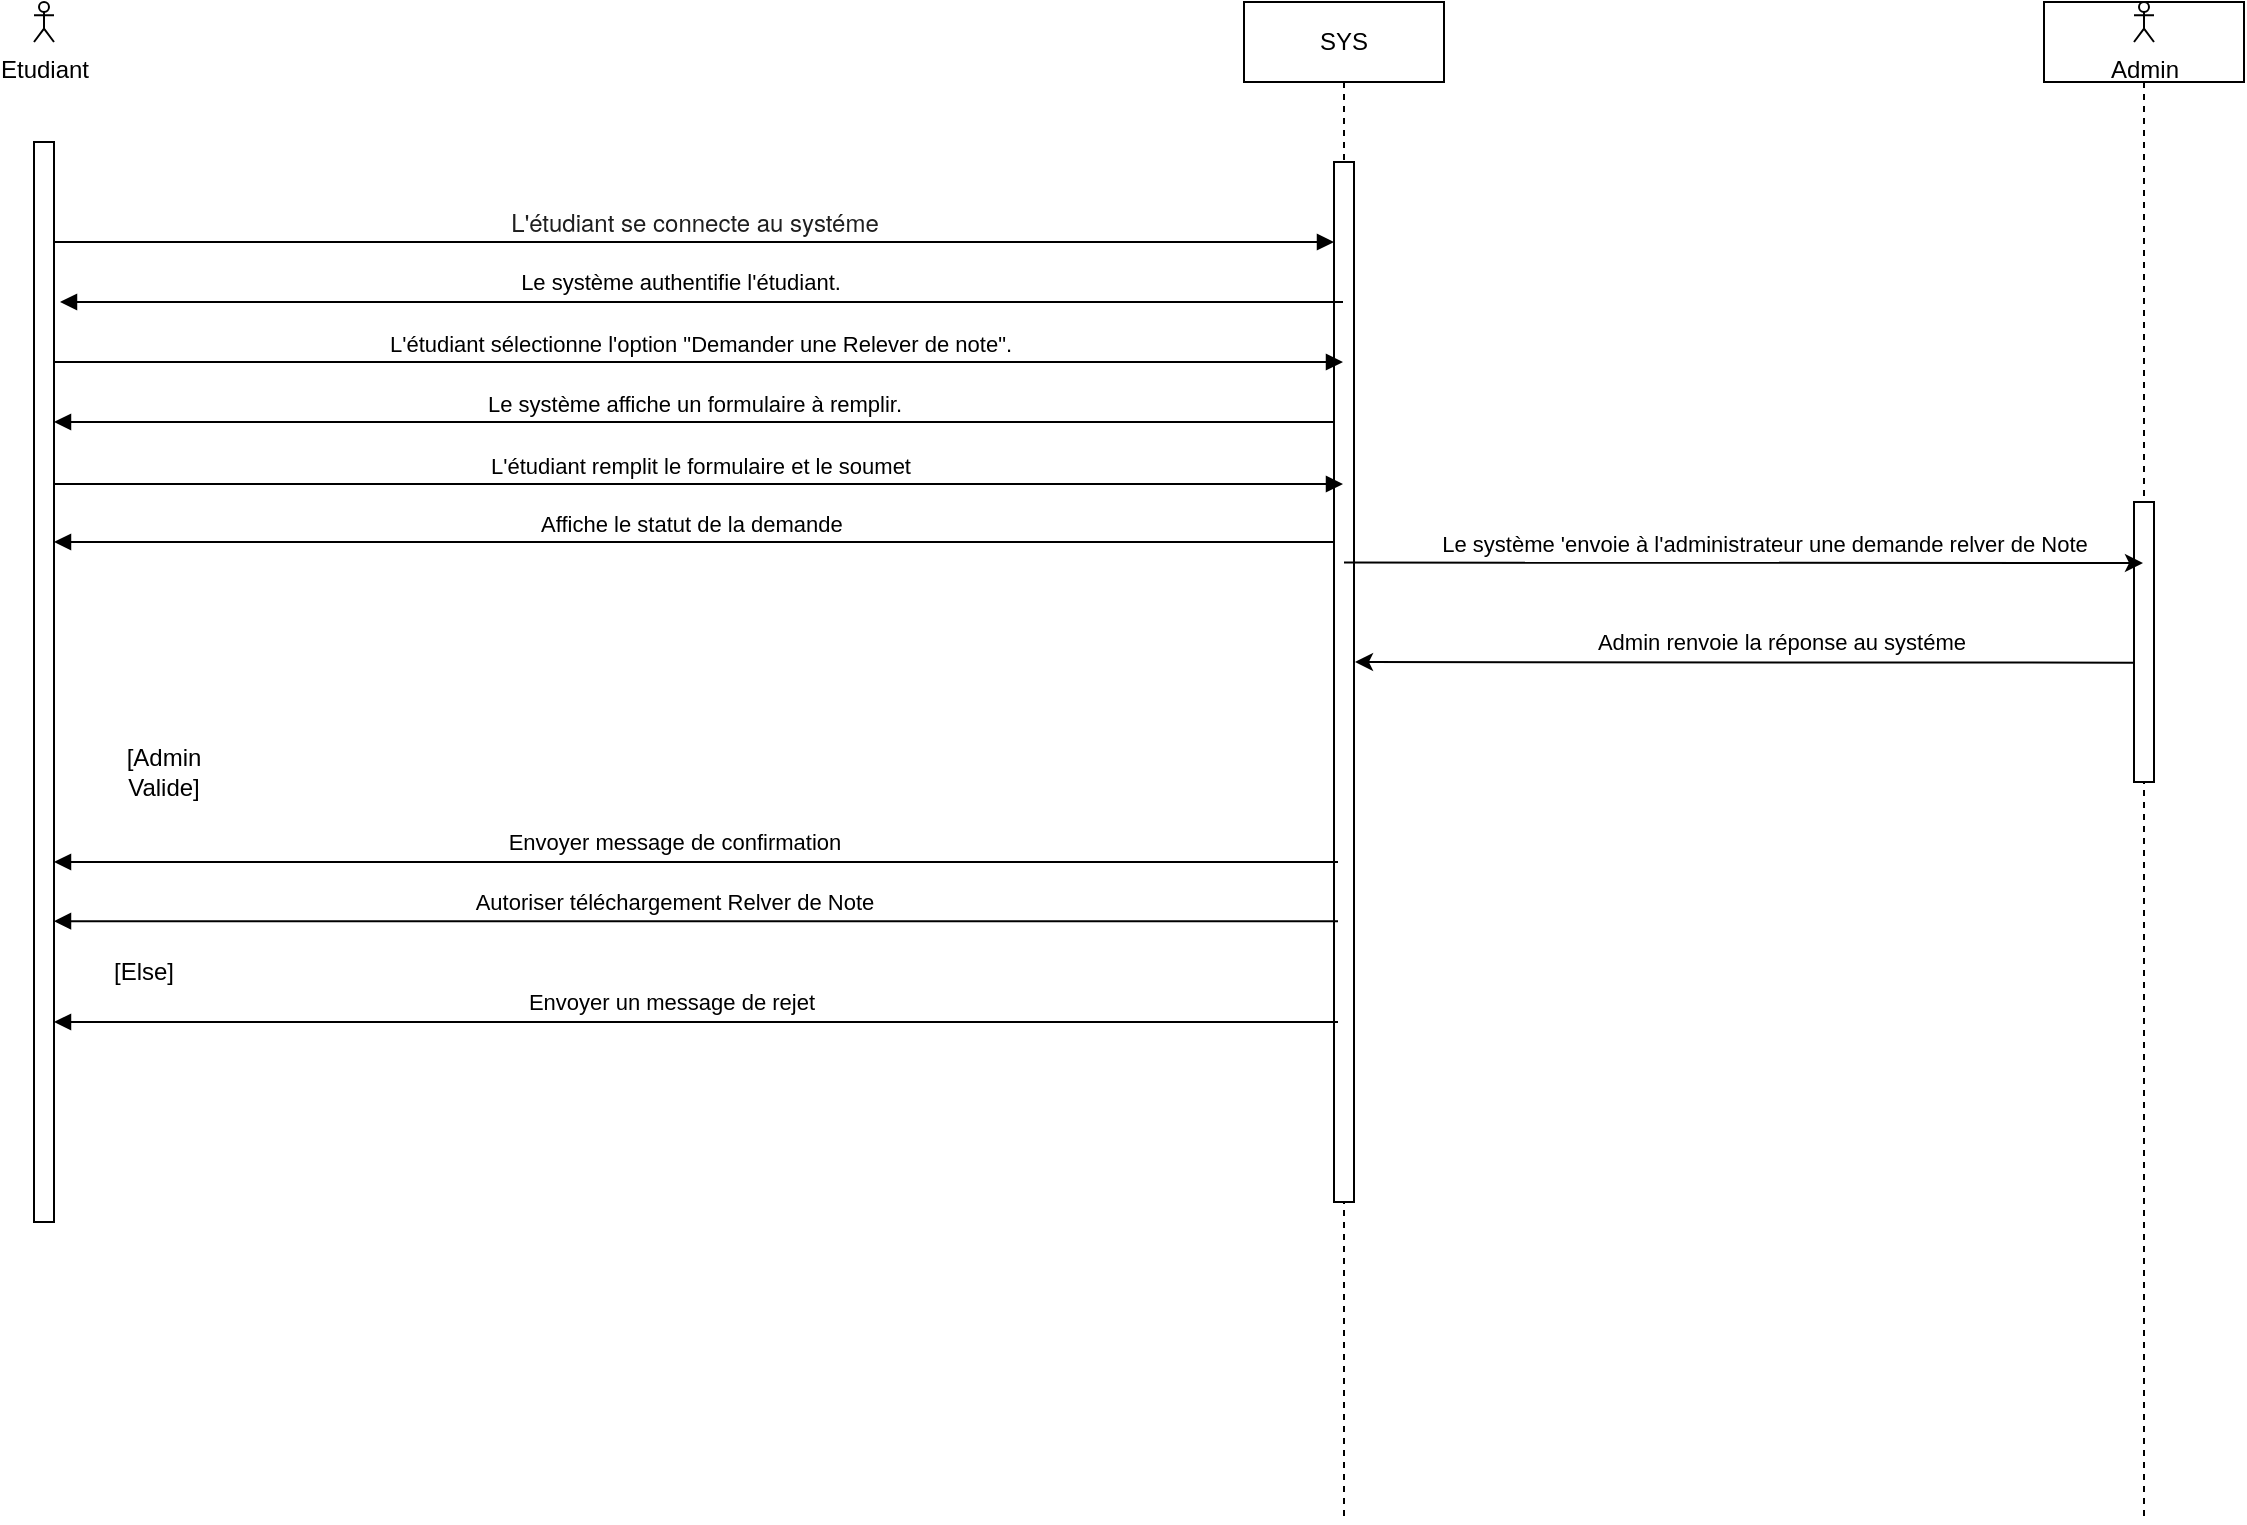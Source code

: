 <mxfile version="24.2.1" type="github">
  <diagram name="Page-1" id="2YBvvXClWsGukQMizWep">
    <mxGraphModel dx="1156" dy="600" grid="1" gridSize="10" guides="1" tooltips="1" connect="1" arrows="1" fold="1" page="1" pageScale="1" pageWidth="850" pageHeight="1100" math="0" shadow="0">
      <root>
        <mxCell id="0" />
        <mxCell id="1" parent="0" />
        <mxCell id="s_QJNPCMWic4lnKFBkZQ-1" value="" style="html=1;points=[];perimeter=orthogonalPerimeter;outlineConnect=0;targetShapes=umlLifeline;portConstraint=eastwest;newEdgeStyle={&quot;edgeStyle&quot;:&quot;elbowEdgeStyle&quot;,&quot;elbow&quot;:&quot;vertical&quot;,&quot;curved&quot;:0,&quot;rounded&quot;:0};" vertex="1" parent="1">
          <mxGeometry x="85" y="70" width="10" height="540" as="geometry" />
        </mxCell>
        <mxCell id="s_QJNPCMWic4lnKFBkZQ-2" value="SYS" style="shape=umlLifeline;perimeter=lifelinePerimeter;whiteSpace=wrap;html=1;container=0;dropTarget=0;collapsible=0;recursiveResize=0;outlineConnect=0;portConstraint=eastwest;newEdgeStyle={&quot;edgeStyle&quot;:&quot;elbowEdgeStyle&quot;,&quot;elbow&quot;:&quot;vertical&quot;,&quot;curved&quot;:0,&quot;rounded&quot;:0};" vertex="1" parent="1">
          <mxGeometry x="690" width="100" height="760" as="geometry" />
        </mxCell>
        <mxCell id="s_QJNPCMWic4lnKFBkZQ-3" value="" style="html=1;points=[];perimeter=orthogonalPerimeter;outlineConnect=0;targetShapes=umlLifeline;portConstraint=eastwest;newEdgeStyle={&quot;edgeStyle&quot;:&quot;elbowEdgeStyle&quot;,&quot;elbow&quot;:&quot;vertical&quot;,&quot;curved&quot;:0,&quot;rounded&quot;:0};" vertex="1" parent="s_QJNPCMWic4lnKFBkZQ-2">
          <mxGeometry x="45" y="80" width="10" height="520" as="geometry" />
        </mxCell>
        <mxCell id="s_QJNPCMWic4lnKFBkZQ-4" value="&lt;div style=&quot;text-align: left;&quot;&gt;&lt;font style=&quot;font-size: 12px;&quot; face=&quot;Google Sans, Helvetica Neue, sans-serif&quot; color=&quot;#1f1f1f&quot;&gt;L&#39;étudiant se connecte au systéme&lt;/font&gt;&lt;/div&gt;" style="html=1;verticalAlign=bottom;endArrow=block;edgeStyle=elbowEdgeStyle;elbow=horizontal;curved=0;rounded=0;" edge="1" parent="1" source="s_QJNPCMWic4lnKFBkZQ-1" target="s_QJNPCMWic4lnKFBkZQ-3">
          <mxGeometry relative="1" as="geometry">
            <mxPoint x="195" y="130" as="sourcePoint" />
            <Array as="points">
              <mxPoint x="180" y="120" />
            </Array>
            <mxPoint as="offset" />
          </mxGeometry>
        </mxCell>
        <mxCell id="s_QJNPCMWic4lnKFBkZQ-5" value="Etudiant" style="shape=umlActor;verticalLabelPosition=bottom;verticalAlign=top;html=1;" vertex="1" parent="1">
          <mxGeometry x="85" width="10" height="20" as="geometry" />
        </mxCell>
        <mxCell id="s_QJNPCMWic4lnKFBkZQ-6" value="" style="html=1;verticalAlign=bottom;endArrow=block;edgeStyle=elbowEdgeStyle;elbow=vertical;curved=0;rounded=0;" edge="1" parent="1" source="s_QJNPCMWic4lnKFBkZQ-2">
          <mxGeometry x="-0.001" relative="1" as="geometry">
            <mxPoint x="263" y="150" as="sourcePoint" />
            <Array as="points">
              <mxPoint x="188" y="150" />
            </Array>
            <mxPoint x="98" y="150" as="targetPoint" />
            <mxPoint as="offset" />
          </mxGeometry>
        </mxCell>
        <mxCell id="s_QJNPCMWic4lnKFBkZQ-7" value="Le système authentifie l&#39;étudiant." style="edgeLabel;html=1;align=center;verticalAlign=middle;resizable=0;points=[];" vertex="1" connectable="0" parent="s_QJNPCMWic4lnKFBkZQ-6">
          <mxGeometry x="0.04" y="4" relative="1" as="geometry">
            <mxPoint x="2" y="-14" as="offset" />
          </mxGeometry>
        </mxCell>
        <mxCell id="s_QJNPCMWic4lnKFBkZQ-8" value="L&#39;étudiant sélectionne l&#39;option &quot;Demander une Relever de note&quot;." style="html=1;verticalAlign=bottom;endArrow=block;edgeStyle=elbowEdgeStyle;elbow=horizontal;curved=0;rounded=0;" edge="1" parent="1" target="s_QJNPCMWic4lnKFBkZQ-2">
          <mxGeometry relative="1" as="geometry">
            <mxPoint x="95" y="180" as="sourcePoint" />
            <Array as="points">
              <mxPoint x="180" y="180" />
            </Array>
            <mxPoint x="265" y="180" as="targetPoint" />
          </mxGeometry>
        </mxCell>
        <mxCell id="s_QJNPCMWic4lnKFBkZQ-9" value="Le système affiche un formulaire à remplir." style="html=1;verticalAlign=bottom;endArrow=block;edgeStyle=elbowEdgeStyle;elbow=vertical;curved=0;rounded=0;" edge="1" parent="1">
          <mxGeometry relative="1" as="geometry">
            <mxPoint x="734.5" y="210" as="sourcePoint" />
            <Array as="points">
              <mxPoint x="185" y="210" />
            </Array>
            <mxPoint x="95" y="210" as="targetPoint" />
          </mxGeometry>
        </mxCell>
        <mxCell id="s_QJNPCMWic4lnKFBkZQ-10" value="L&#39;étudiant remplit le formulaire et le soumet" style="html=1;verticalAlign=bottom;endArrow=block;edgeStyle=elbowEdgeStyle;elbow=vertical;curved=0;rounded=0;" edge="1" parent="1">
          <mxGeometry x="0.001" relative="1" as="geometry">
            <mxPoint x="95" y="241" as="sourcePoint" />
            <Array as="points">
              <mxPoint x="180" y="241" />
            </Array>
            <mxPoint x="739.5" y="241" as="targetPoint" />
            <mxPoint as="offset" />
          </mxGeometry>
        </mxCell>
        <mxCell id="s_QJNPCMWic4lnKFBkZQ-11" value="" style="shape=umlLifeline;perimeter=lifelinePerimeter;whiteSpace=wrap;html=1;container=0;dropTarget=0;collapsible=0;recursiveResize=0;outlineConnect=0;portConstraint=eastwest;newEdgeStyle={&quot;edgeStyle&quot;:&quot;elbowEdgeStyle&quot;,&quot;elbow&quot;:&quot;vertical&quot;,&quot;curved&quot;:0,&quot;rounded&quot;:0};" vertex="1" parent="1">
          <mxGeometry x="1090" width="100" height="760" as="geometry" />
        </mxCell>
        <mxCell id="s_QJNPCMWic4lnKFBkZQ-12" value="" style="html=1;points=[];perimeter=orthogonalPerimeter;outlineConnect=0;targetShapes=umlLifeline;portConstraint=eastwest;newEdgeStyle={&quot;edgeStyle&quot;:&quot;elbowEdgeStyle&quot;,&quot;elbow&quot;:&quot;vertical&quot;,&quot;curved&quot;:0,&quot;rounded&quot;:0};" vertex="1" parent="s_QJNPCMWic4lnKFBkZQ-11">
          <mxGeometry x="45" y="250" width="10" height="140" as="geometry" />
        </mxCell>
        <mxCell id="s_QJNPCMWic4lnKFBkZQ-13" value="Admin" style="shape=umlActor;verticalLabelPosition=bottom;verticalAlign=top;html=1;" vertex="1" parent="1">
          <mxGeometry x="1135" width="10" height="20" as="geometry" />
        </mxCell>
        <mxCell id="s_QJNPCMWic4lnKFBkZQ-14" value="" style="edgeStyle=elbowEdgeStyle;rounded=0;orthogonalLoop=1;jettySize=auto;html=1;elbow=vertical;curved=0;" edge="1" parent="1">
          <mxGeometry relative="1" as="geometry">
            <mxPoint x="1135.0" y="330.353" as="sourcePoint" />
            <mxPoint x="745.5" y="330.003" as="targetPoint" />
          </mxGeometry>
        </mxCell>
        <mxCell id="s_QJNPCMWic4lnKFBkZQ-15" value="Admin renvoie la réponse au systéme&amp;nbsp;" style="edgeLabel;html=1;align=center;verticalAlign=middle;resizable=0;points=[];" vertex="1" connectable="0" parent="s_QJNPCMWic4lnKFBkZQ-14">
          <mxGeometry x="-0.085" y="2" relative="1" as="geometry">
            <mxPoint x="3" y="-12" as="offset" />
          </mxGeometry>
        </mxCell>
        <mxCell id="s_QJNPCMWic4lnKFBkZQ-16" value="" style="edgeStyle=elbowEdgeStyle;rounded=0;orthogonalLoop=1;jettySize=auto;html=1;elbow=vertical;curved=0;" edge="1" parent="1" target="s_QJNPCMWic4lnKFBkZQ-11">
          <mxGeometry relative="1" as="geometry">
            <mxPoint x="740" y="280.3" as="sourcePoint" />
            <mxPoint x="820.0" y="280.43" as="targetPoint" />
          </mxGeometry>
        </mxCell>
        <mxCell id="s_QJNPCMWic4lnKFBkZQ-17" value="Le système &#39;envoie à l&#39;administrateur une demande relver de Note" style="edgeLabel;html=1;align=center;verticalAlign=middle;resizable=0;points=[];" vertex="1" connectable="0" parent="s_QJNPCMWic4lnKFBkZQ-16">
          <mxGeometry x="0.064" y="1" relative="1" as="geometry">
            <mxPoint x="-3" y="-9" as="offset" />
          </mxGeometry>
        </mxCell>
        <mxCell id="s_QJNPCMWic4lnKFBkZQ-18" value="[Admin Valide]" style="text;html=1;strokeColor=none;fillColor=none;align=center;verticalAlign=middle;whiteSpace=wrap;rounded=0;" vertex="1" parent="1">
          <mxGeometry x="120" y="370" width="60" height="30" as="geometry" />
        </mxCell>
        <mxCell id="s_QJNPCMWic4lnKFBkZQ-19" value="" style="html=1;verticalAlign=bottom;endArrow=block;edgeStyle=elbowEdgeStyle;elbow=vertical;curved=0;rounded=0;" edge="1" parent="1">
          <mxGeometry x="-0.001" relative="1" as="geometry">
            <mxPoint x="737" y="430" as="sourcePoint" />
            <Array as="points">
              <mxPoint x="185" y="430" />
            </Array>
            <mxPoint x="95" y="430" as="targetPoint" />
            <mxPoint as="offset" />
          </mxGeometry>
        </mxCell>
        <mxCell id="s_QJNPCMWic4lnKFBkZQ-20" value=" Envoyer message de confirmation" style="edgeLabel;html=1;align=center;verticalAlign=middle;resizable=0;points=[];" vertex="1" connectable="0" parent="s_QJNPCMWic4lnKFBkZQ-19">
          <mxGeometry x="0.04" y="4" relative="1" as="geometry">
            <mxPoint x="2" y="-14" as="offset" />
          </mxGeometry>
        </mxCell>
        <mxCell id="s_QJNPCMWic4lnKFBkZQ-21" value="" style="html=1;verticalAlign=bottom;endArrow=block;edgeStyle=elbowEdgeStyle;elbow=vertical;curved=0;rounded=0;" edge="1" parent="1">
          <mxGeometry x="-0.001" relative="1" as="geometry">
            <mxPoint x="737" y="459.57" as="sourcePoint" />
            <Array as="points">
              <mxPoint x="185" y="459.57" />
            </Array>
            <mxPoint x="95" y="459.57" as="targetPoint" />
            <mxPoint as="offset" />
          </mxGeometry>
        </mxCell>
        <mxCell id="s_QJNPCMWic4lnKFBkZQ-22" value="Autoriser téléchargement Relver de Note" style="edgeLabel;html=1;align=center;verticalAlign=middle;resizable=0;points=[];" vertex="1" connectable="0" parent="s_QJNPCMWic4lnKFBkZQ-21">
          <mxGeometry x="0.04" y="4" relative="1" as="geometry">
            <mxPoint x="2" y="-14" as="offset" />
          </mxGeometry>
        </mxCell>
        <mxCell id="s_QJNPCMWic4lnKFBkZQ-23" value="[Else]" style="text;html=1;strokeColor=none;fillColor=none;align=center;verticalAlign=middle;whiteSpace=wrap;rounded=0;" vertex="1" parent="1">
          <mxGeometry x="110" y="470" width="60" height="30" as="geometry" />
        </mxCell>
        <mxCell id="s_QJNPCMWic4lnKFBkZQ-24" value="" style="html=1;verticalAlign=bottom;endArrow=block;edgeStyle=elbowEdgeStyle;elbow=vertical;curved=0;rounded=0;" edge="1" parent="1">
          <mxGeometry x="-0.001" relative="1" as="geometry">
            <mxPoint x="737" y="510" as="sourcePoint" />
            <Array as="points">
              <mxPoint x="185" y="510" />
            </Array>
            <mxPoint x="95" y="510" as="targetPoint" />
            <mxPoint as="offset" />
          </mxGeometry>
        </mxCell>
        <mxCell id="s_QJNPCMWic4lnKFBkZQ-25" value="Envoyer un message de rejet&amp;nbsp;" style="edgeLabel;html=1;align=center;verticalAlign=middle;resizable=0;points=[];" vertex="1" connectable="0" parent="s_QJNPCMWic4lnKFBkZQ-24">
          <mxGeometry x="0.04" y="4" relative="1" as="geometry">
            <mxPoint x="2" y="-14" as="offset" />
          </mxGeometry>
        </mxCell>
        <mxCell id="s_QJNPCMWic4lnKFBkZQ-27" value="Affiche&amp;nbsp;le statut de la demande&amp;nbsp;" style="html=1;verticalAlign=bottom;endArrow=block;edgeStyle=elbowEdgeStyle;elbow=vertical;curved=0;rounded=0;" edge="1" parent="1">
          <mxGeometry relative="1" as="geometry">
            <mxPoint x="734.5" y="270" as="sourcePoint" />
            <Array as="points">
              <mxPoint x="185" y="270" />
            </Array>
            <mxPoint x="95" y="270" as="targetPoint" />
          </mxGeometry>
        </mxCell>
      </root>
    </mxGraphModel>
  </diagram>
</mxfile>
